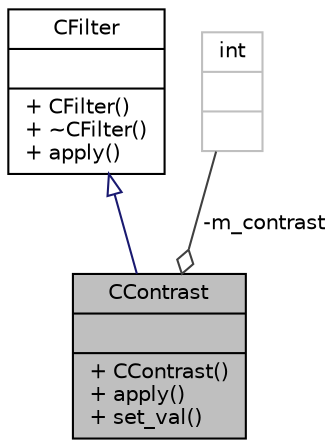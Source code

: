 digraph "CContrast"
{
 // LATEX_PDF_SIZE
  edge [fontname="Helvetica",fontsize="10",labelfontname="Helvetica",labelfontsize="10"];
  node [fontname="Helvetica",fontsize="10",shape=record];
  Node1 [label="{CContrast\n||+ CContrast()\l+ apply()\l+ set_val()\l}",height=0.2,width=0.4,color="black", fillcolor="grey75", style="filled", fontcolor="black",tooltip=" "];
  Node2 -> Node1 [dir="back",color="midnightblue",fontsize="10",style="solid",arrowtail="onormal"];
  Node2 [label="{CFilter\n||+ CFilter()\l+ ~CFilter()\l+ apply()\l}",height=0.2,width=0.4,color="black", fillcolor="white", style="filled",URL="$classCFilter.html",tooltip=" "];
  Node3 -> Node1 [color="grey25",fontsize="10",style="solid",label=" -m_contrast" ,arrowhead="odiamond"];
  Node3 [label="{int\n||}",height=0.2,width=0.4,color="grey75", fillcolor="white", style="filled",tooltip=" "];
}
